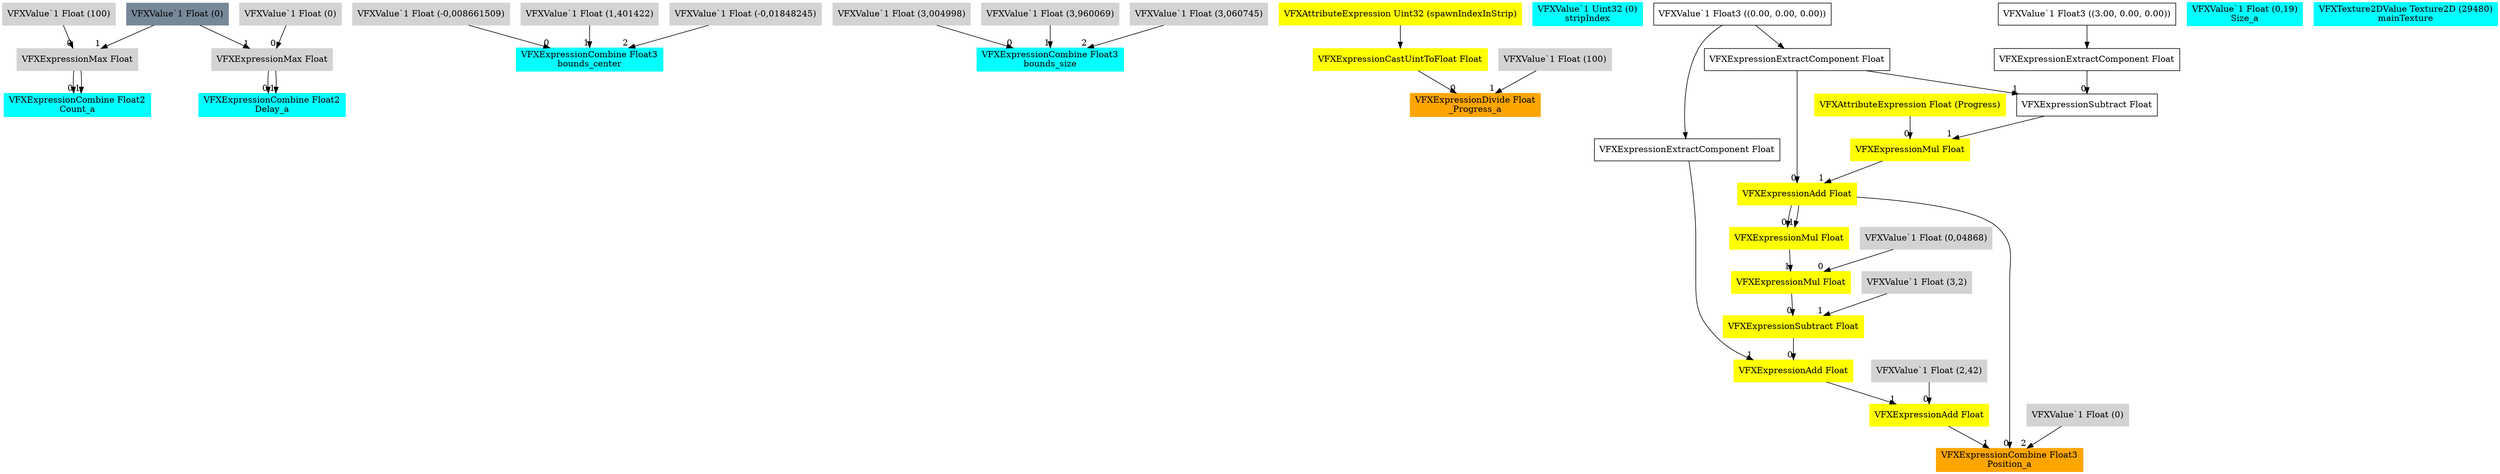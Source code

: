 digraph G {
node0 [shape="box" color="cyan" style="filled" label="VFXExpressionCombine Float2
Count_a"]
node1 [shape="box" color="lightgray" style="filled" label="VFXExpressionMax Float"]
node2 [shape="box" color="lightgray" style="filled" label="VFXValue`1 Float (100)"]
node3 [shape="box" color="lightslategray" style="filled" label="VFXValue`1 Float (0)"]
node4 [shape="box" color="cyan" style="filled" label="VFXExpressionCombine Float2
Delay_a"]
node5 [shape="box" color="lightgray" style="filled" label="VFXExpressionMax Float"]
node6 [shape="box" color="lightgray" style="filled" label="VFXValue`1 Float (0)"]
node7 [shape="box" color="cyan" style="filled" label="VFXExpressionCombine Float3
bounds_center"]
node8 [shape="box" color="lightgray" style="filled" label="VFXValue`1 Float (-0,008661509)"]
node9 [shape="box" color="lightgray" style="filled" label="VFXValue`1 Float (1,401422)"]
node10 [shape="box" color="lightgray" style="filled" label="VFXValue`1 Float (-0,01848245)"]
node11 [shape="box" color="cyan" style="filled" label="VFXExpressionCombine Float3
bounds_size"]
node12 [shape="box" color="lightgray" style="filled" label="VFXValue`1 Float (3,004998)"]
node13 [shape="box" color="lightgray" style="filled" label="VFXValue`1 Float (3,960069)"]
node14 [shape="box" color="lightgray" style="filled" label="VFXValue`1 Float (3,060745)"]
node15 [shape="box" color="orange" style="filled" label="VFXExpressionDivide Float
_Progress_a"]
node16 [shape="box" color="yellow" style="filled" label="VFXExpressionCastUintToFloat Float"]
node17 [shape="box" color="yellow" style="filled" label="VFXAttributeExpression Uint32 (spawnIndexInStrip)"]
node18 [shape="box" color="lightgray" style="filled" label="VFXValue`1 Float (100)"]
node19 [shape="box" color="cyan" style="filled" label="VFXValue`1 Uint32 (0)
stripIndex"]
node20 [shape="box" color="orange" style="filled" label="VFXExpressionCombine Float3
Position_a"]
node21 [shape="box" color="yellow" style="filled" label="VFXExpressionAdd Float"]
node22 [shape="box" label="VFXExpressionExtractComponent Float"]
node23 [shape="box" label="VFXValue`1 Float3 ((0.00, 0.00, 0.00))"]
node24 [shape="box" color="yellow" style="filled" label="VFXExpressionMul Float"]
node25 [shape="box" color="yellow" style="filled" label="VFXAttributeExpression Float (Progress)"]
node26 [shape="box" label="VFXExpressionSubtract Float"]
node27 [shape="box" label="VFXExpressionExtractComponent Float"]
node28 [shape="box" label="VFXValue`1 Float3 ((3.00, 0.00, 0.00))"]
node29 [shape="box" color="yellow" style="filled" label="VFXExpressionAdd Float"]
node30 [shape="box" color="lightgray" style="filled" label="VFXValue`1 Float (2,42)"]
node31 [shape="box" color="yellow" style="filled" label="VFXExpressionAdd Float"]
node32 [shape="box" color="yellow" style="filled" label="VFXExpressionSubtract Float"]
node33 [shape="box" color="yellow" style="filled" label="VFXExpressionMul Float"]
node34 [shape="box" color="lightgray" style="filled" label="VFXValue`1 Float (0,04868)"]
node35 [shape="box" color="yellow" style="filled" label="VFXExpressionMul Float"]
node36 [shape="box" color="lightgray" style="filled" label="VFXValue`1 Float (3,2)"]
node37 [shape="box" label="VFXExpressionExtractComponent Float"]
node38 [shape="box" color="lightgray" style="filled" label="VFXValue`1 Float (0)"]
node39 [shape="box" color="cyan" style="filled" label="VFXValue`1 Float (0,19)
Size_a"]
node40 [shape="box" color="cyan" style="filled" label="VFXTexture2DValue Texture2D (29480)
mainTexture"]
node1 -> node0 [headlabel="0"]
node1 -> node0 [headlabel="1"]
node2 -> node1 [headlabel="0"]
node3 -> node1 [headlabel="1"]
node5 -> node4 [headlabel="0"]
node5 -> node4 [headlabel="1"]
node6 -> node5 [headlabel="0"]
node3 -> node5 [headlabel="1"]
node8 -> node7 [headlabel="0"]
node9 -> node7 [headlabel="1"]
node10 -> node7 [headlabel="2"]
node12 -> node11 [headlabel="0"]
node13 -> node11 [headlabel="1"]
node14 -> node11 [headlabel="2"]
node16 -> node15 [headlabel="0"]
node18 -> node15 [headlabel="1"]
node17 -> node16 
node21 -> node20 [headlabel="0"]
node29 -> node20 [headlabel="1"]
node38 -> node20 [headlabel="2"]
node22 -> node21 [headlabel="0"]
node24 -> node21 [headlabel="1"]
node23 -> node22 
node25 -> node24 [headlabel="0"]
node26 -> node24 [headlabel="1"]
node27 -> node26 [headlabel="0"]
node22 -> node26 [headlabel="1"]
node28 -> node27 
node30 -> node29 [headlabel="0"]
node31 -> node29 [headlabel="1"]
node32 -> node31 [headlabel="0"]
node37 -> node31 [headlabel="1"]
node33 -> node32 [headlabel="0"]
node36 -> node32 [headlabel="1"]
node34 -> node33 [headlabel="0"]
node35 -> node33 [headlabel="1"]
node21 -> node35 [headlabel="0"]
node21 -> node35 [headlabel="1"]
node23 -> node37 
}

